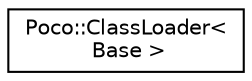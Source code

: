 digraph "Graphical Class Hierarchy"
{
 // LATEX_PDF_SIZE
  edge [fontname="Helvetica",fontsize="10",labelfontname="Helvetica",labelfontsize="10"];
  node [fontname="Helvetica",fontsize="10",shape=record];
  rankdir="LR";
  Node0 [label="Poco::ClassLoader\<\l Base \>",height=0.2,width=0.4,color="black", fillcolor="white", style="filled",URL="$classPoco_1_1ClassLoader.html",tooltip=" "];
}
